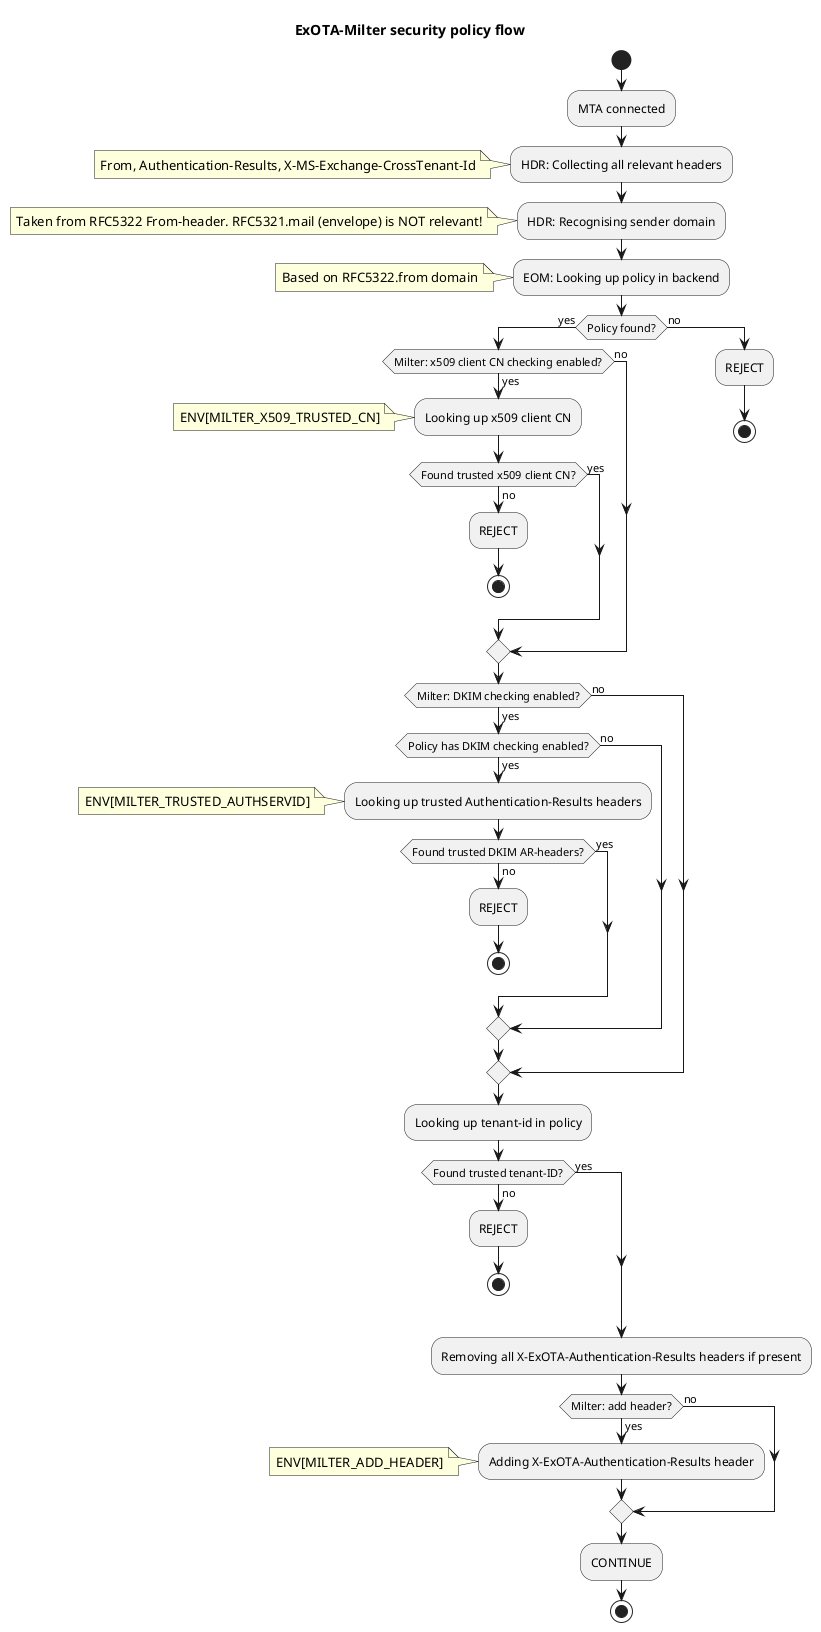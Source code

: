 @startuml

title ExOTA-Milter security policy flow 
start
:MTA connected; 

:HDR: Collecting all relevant headers;
note left: From, Authentication-Results, X-MS-Exchange-CrossTenant-Id

:HDR: Recognising sender domain;
note left: Taken from RFC5322 From-header. RFC5321.mail (envelope) is NOT relevant!

:EOM: Looking up policy in backend;
note left: Based on RFC5322.from domain

if (Policy found?) then (yes)
  if (Milter: x509 client CN checking enabled?) then (yes)
    :Looking up x509 client CN;
    note left: ENV[MILTER_X509_TRUSTED_CN]
    if (Found trusted x509 client CN?) then (yes)
    else (no)
      :REJECT;
      stop
    endif
  else (no)
  endif
  if (Milter: DKIM checking enabled?) then (yes)
    if (Policy has DKIM checking enabled?) then (yes)
      :Looking up trusted Authentication-Results headers;
      note left: ENV[MILTER_TRUSTED_AUTHSERVID]
      if (Found trusted DKIM AR-headers?) then (yes)
      else (no)
        :REJECT;
        stop
      endif
    else (no)
    endif
  else (no)
  endif
  :Looking up tenant-id in policy;
  if (Found trusted tenant-ID?) then (no)
    :REJECT;
    stop
  else (yes)
  endif
else (no)
  :REJECT;
  stop
endif
:Removing all X-ExOTA-Authentication-Results headers if present;
if (Milter: add header?) then (yes)
  :Adding X-ExOTA-Authentication-Results header;
  note left: ENV[MILTER_ADD_HEADER]
else (no)
endif
:CONTINUE;
stop

@enduml
